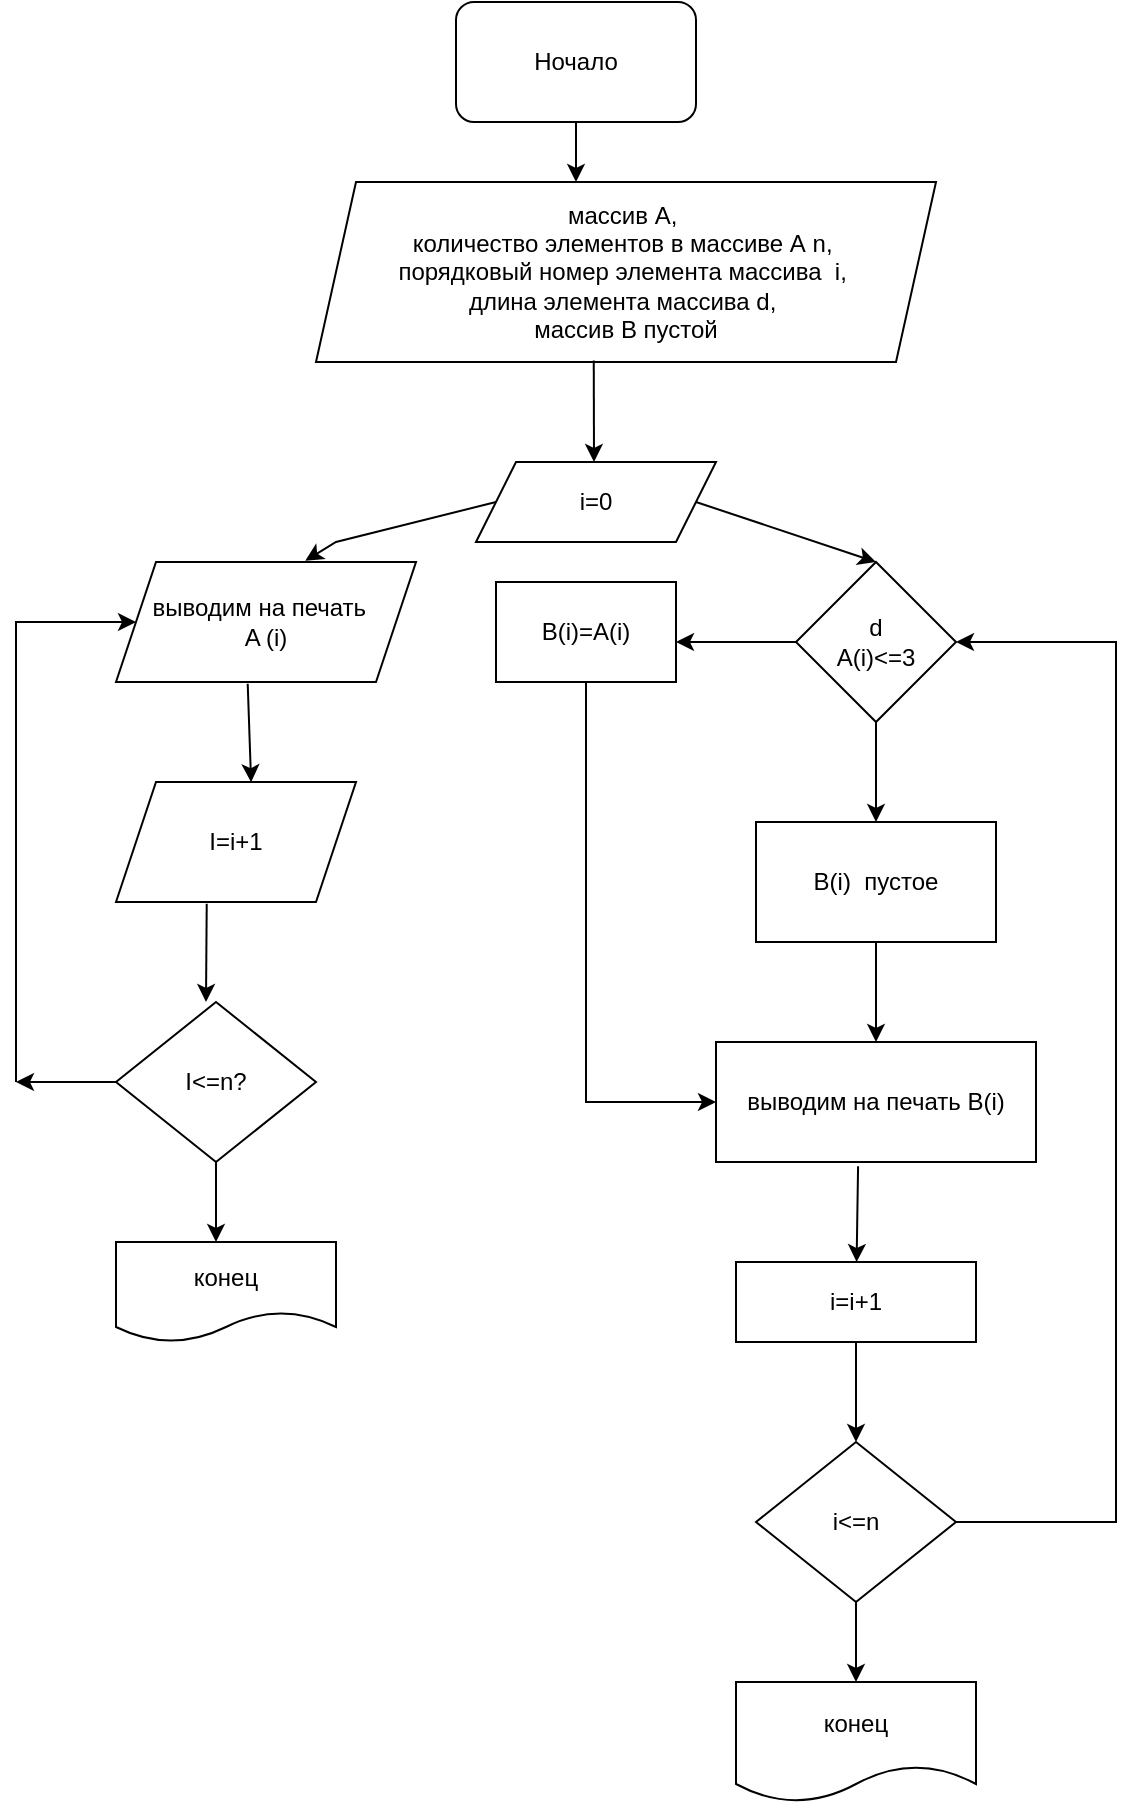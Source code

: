 <mxfile version="20.4.0" type="device"><diagram id="wsxidv3acf0D7finSaHw" name="Страница 1"><mxGraphModel dx="1010" dy="536" grid="1" gridSize="10" guides="1" tooltips="1" connect="1" arrows="1" fold="1" page="1" pageScale="1" pageWidth="827" pageHeight="1169" math="0" shadow="0"><root><mxCell id="0"/><mxCell id="1" parent="0"/><mxCell id="W1k-_n7E8-JQaU7udJHO-1" value="Ночало" style="rounded=1;whiteSpace=wrap;html=1;" vertex="1" parent="1"><mxGeometry x="320" y="40" width="120" height="60" as="geometry"/></mxCell><mxCell id="W1k-_n7E8-JQaU7udJHO-2" value="" style="endArrow=classic;html=1;rounded=0;exitX=0.5;exitY=1;exitDx=0;exitDy=0;" edge="1" parent="1" source="W1k-_n7E8-JQaU7udJHO-1"><mxGeometry width="50" height="50" relative="1" as="geometry"><mxPoint x="390" y="300" as="sourcePoint"/><mxPoint x="380" y="130" as="targetPoint"/></mxGeometry></mxCell><mxCell id="W1k-_n7E8-JQaU7udJHO-3" value="&lt;span style=&quot;background-color: initial;&quot;&gt;массив А,&amp;nbsp;&lt;/span&gt;&lt;br&gt;&lt;span style=&quot;background-color: initial;&quot;&gt;количество элементов в массиве А &lt;/span&gt;&lt;span style=&quot;background-color: initial;&quot; lang=&quot;EN-US&quot;&gt;n&lt;/span&gt;&lt;span style=&quot;background-color: initial;&quot;&gt;,&amp;nbsp;&lt;/span&gt;&lt;br&gt;&lt;span style=&quot;background-color: initial;&quot;&gt;порядковый номер элемента массива&amp;nbsp; &lt;/span&gt;&lt;span style=&quot;background-color: initial;&quot; lang=&quot;EN-US&quot;&gt;i&lt;/span&gt;&lt;span style=&quot;background-color: initial;&quot;&gt;,&amp;nbsp;&lt;/span&gt;&lt;br&gt;&lt;span style=&quot;background-color: initial;&quot;&gt;длина элемента массива &lt;/span&gt;&lt;span style=&quot;background-color: initial;&quot; lang=&quot;EN-US&quot;&gt;d&lt;/span&gt;&lt;span style=&quot;background-color: initial;&quot;&gt;,&amp;nbsp;&lt;br&gt;&lt;/span&gt;&lt;span style=&quot;background-color: initial;&quot;&gt;массив &lt;/span&gt;&lt;span style=&quot;background-color: initial;&quot; lang=&quot;EN-US&quot;&gt;B&amp;nbsp;&lt;/span&gt;&lt;span style=&quot;background-color: initial;&quot;&gt;пустой&lt;/span&gt;&lt;span style=&quot;background-color: initial;&quot;&gt;&lt;br&gt;&lt;/span&gt;" style="shape=parallelogram;perimeter=parallelogramPerimeter;whiteSpace=wrap;html=1;fixedSize=1;align=center;" vertex="1" parent="1"><mxGeometry x="250" y="130" width="310" height="90" as="geometry"/></mxCell><mxCell id="W1k-_n7E8-JQaU7udJHO-4" value="" style="endArrow=classic;html=1;rounded=0;exitX=0.448;exitY=0.992;exitDx=0;exitDy=0;exitPerimeter=0;" edge="1" parent="1" source="W1k-_n7E8-JQaU7udJHO-3"><mxGeometry width="50" height="50" relative="1" as="geometry"><mxPoint x="390" y="290" as="sourcePoint"/><mxPoint x="389" y="270" as="targetPoint"/></mxGeometry></mxCell><mxCell id="W1k-_n7E8-JQaU7udJHO-5" value="i=0" style="shape=parallelogram;perimeter=parallelogramPerimeter;whiteSpace=wrap;html=1;fixedSize=1;" vertex="1" parent="1"><mxGeometry x="330" y="270" width="120" height="40" as="geometry"/></mxCell><mxCell id="W1k-_n7E8-JQaU7udJHO-6" value="" style="endArrow=classic;html=1;rounded=0;exitX=0;exitY=0.5;exitDx=0;exitDy=0;entryX=0.631;entryY=-0.011;entryDx=0;entryDy=0;entryPerimeter=0;" edge="1" parent="1" source="W1k-_n7E8-JQaU7udJHO-5" target="W1k-_n7E8-JQaU7udJHO-8"><mxGeometry width="50" height="50" relative="1" as="geometry"><mxPoint x="390" y="290" as="sourcePoint"/><mxPoint x="250" y="310" as="targetPoint"/><Array as="points"><mxPoint x="260" y="310"/></Array></mxGeometry></mxCell><mxCell id="W1k-_n7E8-JQaU7udJHO-7" value="" style="endArrow=classic;html=1;rounded=0;exitX=1;exitY=0.5;exitDx=0;exitDy=0;entryX=0.5;entryY=0;entryDx=0;entryDy=0;" edge="1" parent="1" source="W1k-_n7E8-JQaU7udJHO-5" target="W1k-_n7E8-JQaU7udJHO-17"><mxGeometry width="50" height="50" relative="1" as="geometry"><mxPoint x="350" y="300" as="sourcePoint"/><mxPoint x="520" y="310" as="targetPoint"/></mxGeometry></mxCell><mxCell id="W1k-_n7E8-JQaU7udJHO-8" value="выводим на печать&amp;nbsp;&amp;nbsp;&lt;br&gt;A (i)" style="shape=parallelogram;perimeter=parallelogramPerimeter;whiteSpace=wrap;html=1;fixedSize=1;" vertex="1" parent="1"><mxGeometry x="150" y="320" width="150" height="60" as="geometry"/></mxCell><mxCell id="W1k-_n7E8-JQaU7udJHO-9" value="" style="endArrow=classic;html=1;rounded=0;exitX=0.439;exitY=1.015;exitDx=0;exitDy=0;exitPerimeter=0;entryX=0.563;entryY=0.002;entryDx=0;entryDy=0;entryPerimeter=0;" edge="1" parent="1" source="W1k-_n7E8-JQaU7udJHO-8" target="W1k-_n7E8-JQaU7udJHO-10"><mxGeometry width="50" height="50" relative="1" as="geometry"><mxPoint x="390" y="290" as="sourcePoint"/><mxPoint x="216" y="420" as="targetPoint"/></mxGeometry></mxCell><mxCell id="W1k-_n7E8-JQaU7udJHO-10" value="I=i+1" style="shape=parallelogram;perimeter=parallelogramPerimeter;whiteSpace=wrap;html=1;fixedSize=1;" vertex="1" parent="1"><mxGeometry x="150" y="430" width="120" height="60" as="geometry"/></mxCell><mxCell id="W1k-_n7E8-JQaU7udJHO-11" value="" style="endArrow=classic;html=1;rounded=0;exitX=0.378;exitY=1.014;exitDx=0;exitDy=0;exitPerimeter=0;" edge="1" parent="1" source="W1k-_n7E8-JQaU7udJHO-10"><mxGeometry width="50" height="50" relative="1" as="geometry"><mxPoint x="390" y="400" as="sourcePoint"/><mxPoint x="195" y="540" as="targetPoint"/></mxGeometry></mxCell><mxCell id="W1k-_n7E8-JQaU7udJHO-12" value="I&amp;lt;=n?" style="rhombus;whiteSpace=wrap;html=1;" vertex="1" parent="1"><mxGeometry x="150" y="540" width="100" height="80" as="geometry"/></mxCell><mxCell id="W1k-_n7E8-JQaU7udJHO-13" value="" style="endArrow=classic;html=1;rounded=0;exitX=0.5;exitY=1;exitDx=0;exitDy=0;" edge="1" parent="1" source="W1k-_n7E8-JQaU7udJHO-12"><mxGeometry width="50" height="50" relative="1" as="geometry"><mxPoint x="390" y="620" as="sourcePoint"/><mxPoint x="200" y="660" as="targetPoint"/></mxGeometry></mxCell><mxCell id="W1k-_n7E8-JQaU7udJHO-14" value="конец" style="shape=document;whiteSpace=wrap;html=1;boundedLbl=1;" vertex="1" parent="1"><mxGeometry x="150" y="660" width="110" height="50" as="geometry"/></mxCell><mxCell id="W1k-_n7E8-JQaU7udJHO-15" value="" style="endArrow=classic;html=1;rounded=0;" edge="1" parent="1"><mxGeometry width="50" height="50" relative="1" as="geometry"><mxPoint x="150" y="580" as="sourcePoint"/><mxPoint x="100" y="580" as="targetPoint"/><Array as="points"><mxPoint x="150" y="580"/></Array></mxGeometry></mxCell><mxCell id="W1k-_n7E8-JQaU7udJHO-16" value="" style="endArrow=classic;html=1;rounded=0;entryX=0;entryY=0.5;entryDx=0;entryDy=0;" edge="1" parent="1" target="W1k-_n7E8-JQaU7udJHO-8"><mxGeometry width="50" height="50" relative="1" as="geometry"><mxPoint x="100" y="580" as="sourcePoint"/><mxPoint x="90" y="290" as="targetPoint"/><Array as="points"><mxPoint x="100" y="350"/></Array></mxGeometry></mxCell><mxCell id="W1k-_n7E8-JQaU7udJHO-19" style="edgeStyle=orthogonalEdgeStyle;rounded=0;orthogonalLoop=1;jettySize=auto;html=1;exitX=0;exitY=0.5;exitDx=0;exitDy=0;" edge="1" parent="1" source="W1k-_n7E8-JQaU7udJHO-17"><mxGeometry relative="1" as="geometry"><mxPoint x="430" y="360" as="targetPoint"/></mxGeometry></mxCell><mxCell id="W1k-_n7E8-JQaU7udJHO-20" style="edgeStyle=orthogonalEdgeStyle;rounded=0;orthogonalLoop=1;jettySize=auto;html=1;exitX=0.5;exitY=1;exitDx=0;exitDy=0;" edge="1" parent="1" source="W1k-_n7E8-JQaU7udJHO-17" target="W1k-_n7E8-JQaU7udJHO-21"><mxGeometry relative="1" as="geometry"><mxPoint x="530" y="450" as="targetPoint"/></mxGeometry></mxCell><mxCell id="W1k-_n7E8-JQaU7udJHO-17" value="d&lt;br&gt;A(i)&amp;lt;=3" style="rhombus;whiteSpace=wrap;html=1;" vertex="1" parent="1"><mxGeometry x="490" y="320" width="80" height="80" as="geometry"/></mxCell><mxCell id="W1k-_n7E8-JQaU7udJHO-23" style="edgeStyle=orthogonalEdgeStyle;rounded=0;orthogonalLoop=1;jettySize=auto;html=1;exitX=0.5;exitY=1;exitDx=0;exitDy=0;" edge="1" parent="1" source="W1k-_n7E8-JQaU7udJHO-21"><mxGeometry relative="1" as="geometry"><mxPoint x="530" y="560" as="targetPoint"/></mxGeometry></mxCell><mxCell id="W1k-_n7E8-JQaU7udJHO-21" value="B(i)&amp;nbsp; пустое" style="rounded=0;whiteSpace=wrap;html=1;" vertex="1" parent="1"><mxGeometry x="470" y="450" width="120" height="60" as="geometry"/></mxCell><mxCell id="W1k-_n7E8-JQaU7udJHO-25" style="edgeStyle=orthogonalEdgeStyle;rounded=0;orthogonalLoop=1;jettySize=auto;html=1;entryX=0;entryY=0.5;entryDx=0;entryDy=0;" edge="1" parent="1" source="W1k-_n7E8-JQaU7udJHO-22" target="W1k-_n7E8-JQaU7udJHO-24"><mxGeometry relative="1" as="geometry"><mxPoint x="385" y="630" as="targetPoint"/><Array as="points"><mxPoint x="385" y="590"/></Array></mxGeometry></mxCell><mxCell id="W1k-_n7E8-JQaU7udJHO-22" value="B(i)=A(i)" style="rounded=0;whiteSpace=wrap;html=1;" vertex="1" parent="1"><mxGeometry x="340" y="330" width="90" height="50" as="geometry"/></mxCell><mxCell id="W1k-_n7E8-JQaU7udJHO-24" value="выводим на печать B(i)" style="rounded=0;whiteSpace=wrap;html=1;" vertex="1" parent="1"><mxGeometry x="450" y="560" width="160" height="60" as="geometry"/></mxCell><mxCell id="W1k-_n7E8-JQaU7udJHO-27" value="" style="endArrow=classic;html=1;rounded=0;exitX=0.444;exitY=1.035;exitDx=0;exitDy=0;exitPerimeter=0;" edge="1" parent="1" source="W1k-_n7E8-JQaU7udJHO-24" target="W1k-_n7E8-JQaU7udJHO-28"><mxGeometry width="50" height="50" relative="1" as="geometry"><mxPoint x="390" y="560" as="sourcePoint"/><mxPoint x="520" y="670" as="targetPoint"/></mxGeometry></mxCell><mxCell id="W1k-_n7E8-JQaU7udJHO-29" style="edgeStyle=orthogonalEdgeStyle;rounded=0;orthogonalLoop=1;jettySize=auto;html=1;" edge="1" parent="1" source="W1k-_n7E8-JQaU7udJHO-28" target="W1k-_n7E8-JQaU7udJHO-30"><mxGeometry relative="1" as="geometry"><mxPoint x="520" y="750" as="targetPoint"/></mxGeometry></mxCell><mxCell id="W1k-_n7E8-JQaU7udJHO-28" value="i=i+1" style="rounded=0;whiteSpace=wrap;html=1;" vertex="1" parent="1"><mxGeometry x="460" y="670" width="120" height="40" as="geometry"/></mxCell><mxCell id="W1k-_n7E8-JQaU7udJHO-31" style="edgeStyle=orthogonalEdgeStyle;rounded=0;orthogonalLoop=1;jettySize=auto;html=1;" edge="1" parent="1" source="W1k-_n7E8-JQaU7udJHO-30" target="W1k-_n7E8-JQaU7udJHO-32"><mxGeometry relative="1" as="geometry"><mxPoint x="520" y="880" as="targetPoint"/></mxGeometry></mxCell><mxCell id="W1k-_n7E8-JQaU7udJHO-33" style="edgeStyle=orthogonalEdgeStyle;rounded=0;orthogonalLoop=1;jettySize=auto;html=1;entryX=1;entryY=0.5;entryDx=0;entryDy=0;" edge="1" parent="1" source="W1k-_n7E8-JQaU7udJHO-30" target="W1k-_n7E8-JQaU7udJHO-17"><mxGeometry relative="1" as="geometry"><mxPoint x="650" y="310" as="targetPoint"/><Array as="points"><mxPoint x="650" y="800"/><mxPoint x="650" y="360"/></Array></mxGeometry></mxCell><mxCell id="W1k-_n7E8-JQaU7udJHO-30" value="i&amp;lt;=n" style="rhombus;whiteSpace=wrap;html=1;" vertex="1" parent="1"><mxGeometry x="470" y="760" width="100" height="80" as="geometry"/></mxCell><mxCell id="W1k-_n7E8-JQaU7udJHO-32" value="конец" style="shape=document;whiteSpace=wrap;html=1;boundedLbl=1;" vertex="1" parent="1"><mxGeometry x="460" y="880" width="120" height="60" as="geometry"/></mxCell></root></mxGraphModel></diagram></mxfile>